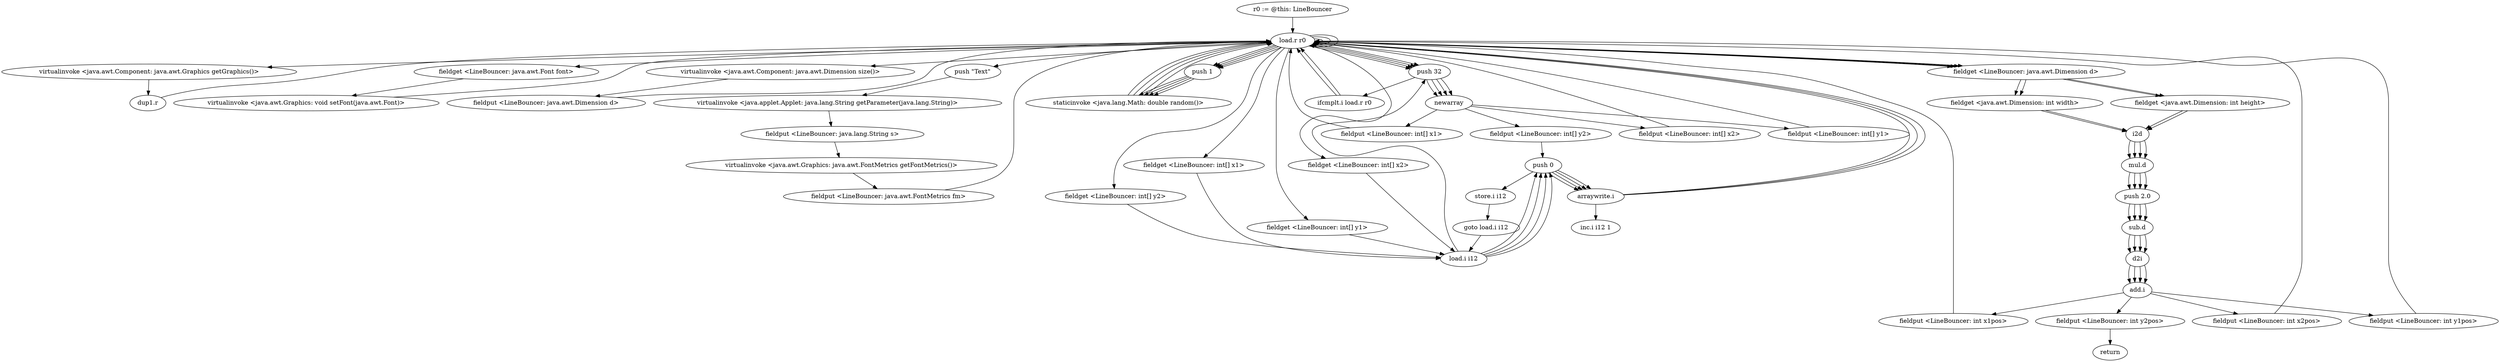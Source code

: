 digraph "" {
    "r0 := @this: LineBouncer"
    "load.r r0"
    "r0 := @this: LineBouncer"->"load.r r0";
    "load.r r0"->"load.r r0";
    "virtualinvoke <java.awt.Component: java.awt.Graphics getGraphics()>"
    "load.r r0"->"virtualinvoke <java.awt.Component: java.awt.Graphics getGraphics()>";
    "dup1.r"
    "virtualinvoke <java.awt.Component: java.awt.Graphics getGraphics()>"->"dup1.r";
    "dup1.r"->"load.r r0";
    "fieldget <LineBouncer: java.awt.Font font>"
    "load.r r0"->"fieldget <LineBouncer: java.awt.Font font>";
    "virtualinvoke <java.awt.Graphics: void setFont(java.awt.Font)>"
    "fieldget <LineBouncer: java.awt.Font font>"->"virtualinvoke <java.awt.Graphics: void setFont(java.awt.Font)>";
    "virtualinvoke <java.awt.Graphics: void setFont(java.awt.Font)>"->"load.r r0";
    "load.r r0"->"load.r r0";
    "virtualinvoke <java.awt.Component: java.awt.Dimension size()>"
    "load.r r0"->"virtualinvoke <java.awt.Component: java.awt.Dimension size()>";
    "fieldput <LineBouncer: java.awt.Dimension d>"
    "virtualinvoke <java.awt.Component: java.awt.Dimension size()>"->"fieldput <LineBouncer: java.awt.Dimension d>";
    "fieldput <LineBouncer: java.awt.Dimension d>"->"load.r r0";
    "load.r r0"->"load.r r0";
    "push \"Text\""
    "load.r r0"->"push \"Text\"";
    "virtualinvoke <java.applet.Applet: java.lang.String getParameter(java.lang.String)>"
    "push \"Text\""->"virtualinvoke <java.applet.Applet: java.lang.String getParameter(java.lang.String)>";
    "fieldput <LineBouncer: java.lang.String s>"
    "virtualinvoke <java.applet.Applet: java.lang.String getParameter(java.lang.String)>"->"fieldput <LineBouncer: java.lang.String s>";
    "virtualinvoke <java.awt.Graphics: java.awt.FontMetrics getFontMetrics()>"
    "fieldput <LineBouncer: java.lang.String s>"->"virtualinvoke <java.awt.Graphics: java.awt.FontMetrics getFontMetrics()>";
    "fieldput <LineBouncer: java.awt.FontMetrics fm>"
    "virtualinvoke <java.awt.Graphics: java.awt.FontMetrics getFontMetrics()>"->"fieldput <LineBouncer: java.awt.FontMetrics fm>";
    "fieldput <LineBouncer: java.awt.FontMetrics fm>"->"load.r r0";
    "push 32"
    "load.r r0"->"push 32";
    "newarray"
    "push 32"->"newarray";
    "fieldput <LineBouncer: int[] x1>"
    "newarray"->"fieldput <LineBouncer: int[] x1>";
    "fieldput <LineBouncer: int[] x1>"->"load.r r0";
    "load.r r0"->"push 32";
    "push 32"->"newarray";
    "fieldput <LineBouncer: int[] x2>"
    "newarray"->"fieldput <LineBouncer: int[] x2>";
    "fieldput <LineBouncer: int[] x2>"->"load.r r0";
    "load.r r0"->"push 32";
    "push 32"->"newarray";
    "fieldput <LineBouncer: int[] y1>"
    "newarray"->"fieldput <LineBouncer: int[] y1>";
    "fieldput <LineBouncer: int[] y1>"->"load.r r0";
    "load.r r0"->"push 32";
    "push 32"->"newarray";
    "fieldput <LineBouncer: int[] y2>"
    "newarray"->"fieldput <LineBouncer: int[] y2>";
    "push 0"
    "fieldput <LineBouncer: int[] y2>"->"push 0";
    "store.i i12"
    "push 0"->"store.i i12";
    "goto load.i i12"
    "store.i i12"->"goto load.i i12";
    "load.i i12"
    "goto load.i i12"->"load.i i12";
    "load.i i12"->"push 32";
    "ifcmplt.i load.r r0"
    "push 32"->"ifcmplt.i load.r r0";
    "ifcmplt.i load.r r0"->"load.r r0";
    "push 1"
    "load.r r0"->"push 1";
    "staticinvoke <java.lang.Math: double random()>"
    "push 1"->"staticinvoke <java.lang.Math: double random()>";
    "staticinvoke <java.lang.Math: double random()>"->"load.r r0";
    "fieldget <LineBouncer: java.awt.Dimension d>"
    "load.r r0"->"fieldget <LineBouncer: java.awt.Dimension d>";
    "fieldget <java.awt.Dimension: int width>"
    "fieldget <LineBouncer: java.awt.Dimension d>"->"fieldget <java.awt.Dimension: int width>";
    "i2d"
    "fieldget <java.awt.Dimension: int width>"->"i2d";
    "mul.d"
    "i2d"->"mul.d";
    "push 2.0"
    "mul.d"->"push 2.0";
    "sub.d"
    "push 2.0"->"sub.d";
    "d2i"
    "sub.d"->"d2i";
    "add.i"
    "d2i"->"add.i";
    "fieldput <LineBouncer: int x1pos>"
    "add.i"->"fieldput <LineBouncer: int x1pos>";
    "fieldput <LineBouncer: int x1pos>"->"load.r r0";
    "load.r r0"->"push 1";
    "push 1"->"staticinvoke <java.lang.Math: double random()>";
    "staticinvoke <java.lang.Math: double random()>"->"load.r r0";
    "load.r r0"->"fieldget <LineBouncer: java.awt.Dimension d>";
    "fieldget <LineBouncer: java.awt.Dimension d>"->"fieldget <java.awt.Dimension: int width>";
    "fieldget <java.awt.Dimension: int width>"->"i2d";
    "i2d"->"mul.d";
    "mul.d"->"push 2.0";
    "push 2.0"->"sub.d";
    "sub.d"->"d2i";
    "d2i"->"add.i";
    "fieldput <LineBouncer: int x2pos>"
    "add.i"->"fieldput <LineBouncer: int x2pos>";
    "fieldput <LineBouncer: int x2pos>"->"load.r r0";
    "load.r r0"->"push 1";
    "push 1"->"staticinvoke <java.lang.Math: double random()>";
    "staticinvoke <java.lang.Math: double random()>"->"load.r r0";
    "load.r r0"->"fieldget <LineBouncer: java.awt.Dimension d>";
    "fieldget <java.awt.Dimension: int height>"
    "fieldget <LineBouncer: java.awt.Dimension d>"->"fieldget <java.awt.Dimension: int height>";
    "fieldget <java.awt.Dimension: int height>"->"i2d";
    "i2d"->"mul.d";
    "mul.d"->"push 2.0";
    "push 2.0"->"sub.d";
    "sub.d"->"d2i";
    "d2i"->"add.i";
    "fieldput <LineBouncer: int y1pos>"
    "add.i"->"fieldput <LineBouncer: int y1pos>";
    "fieldput <LineBouncer: int y1pos>"->"load.r r0";
    "load.r r0"->"push 1";
    "push 1"->"staticinvoke <java.lang.Math: double random()>";
    "staticinvoke <java.lang.Math: double random()>"->"load.r r0";
    "load.r r0"->"fieldget <LineBouncer: java.awt.Dimension d>";
    "fieldget <LineBouncer: java.awt.Dimension d>"->"fieldget <java.awt.Dimension: int height>";
    "fieldget <java.awt.Dimension: int height>"->"i2d";
    "i2d"->"mul.d";
    "mul.d"->"push 2.0";
    "push 2.0"->"sub.d";
    "sub.d"->"d2i";
    "d2i"->"add.i";
    "fieldput <LineBouncer: int y2pos>"
    "add.i"->"fieldput <LineBouncer: int y2pos>";
    "return"
    "fieldput <LineBouncer: int y2pos>"->"return";
    "ifcmplt.i load.r r0"->"load.r r0";
    "fieldget <LineBouncer: int[] x1>"
    "load.r r0"->"fieldget <LineBouncer: int[] x1>";
    "fieldget <LineBouncer: int[] x1>"->"load.i i12";
    "load.i i12"->"push 0";
    "arraywrite.i"
    "push 0"->"arraywrite.i";
    "arraywrite.i"->"load.r r0";
    "fieldget <LineBouncer: int[] y1>"
    "load.r r0"->"fieldget <LineBouncer: int[] y1>";
    "fieldget <LineBouncer: int[] y1>"->"load.i i12";
    "load.i i12"->"push 0";
    "push 0"->"arraywrite.i";
    "arraywrite.i"->"load.r r0";
    "fieldget <LineBouncer: int[] x2>"
    "load.r r0"->"fieldget <LineBouncer: int[] x2>";
    "fieldget <LineBouncer: int[] x2>"->"load.i i12";
    "load.i i12"->"push 0";
    "push 0"->"arraywrite.i";
    "arraywrite.i"->"load.r r0";
    "fieldget <LineBouncer: int[] y2>"
    "load.r r0"->"fieldget <LineBouncer: int[] y2>";
    "fieldget <LineBouncer: int[] y2>"->"load.i i12";
    "load.i i12"->"push 0";
    "push 0"->"arraywrite.i";
    "inc.i i12 1"
    "arraywrite.i"->"inc.i i12 1";
}
